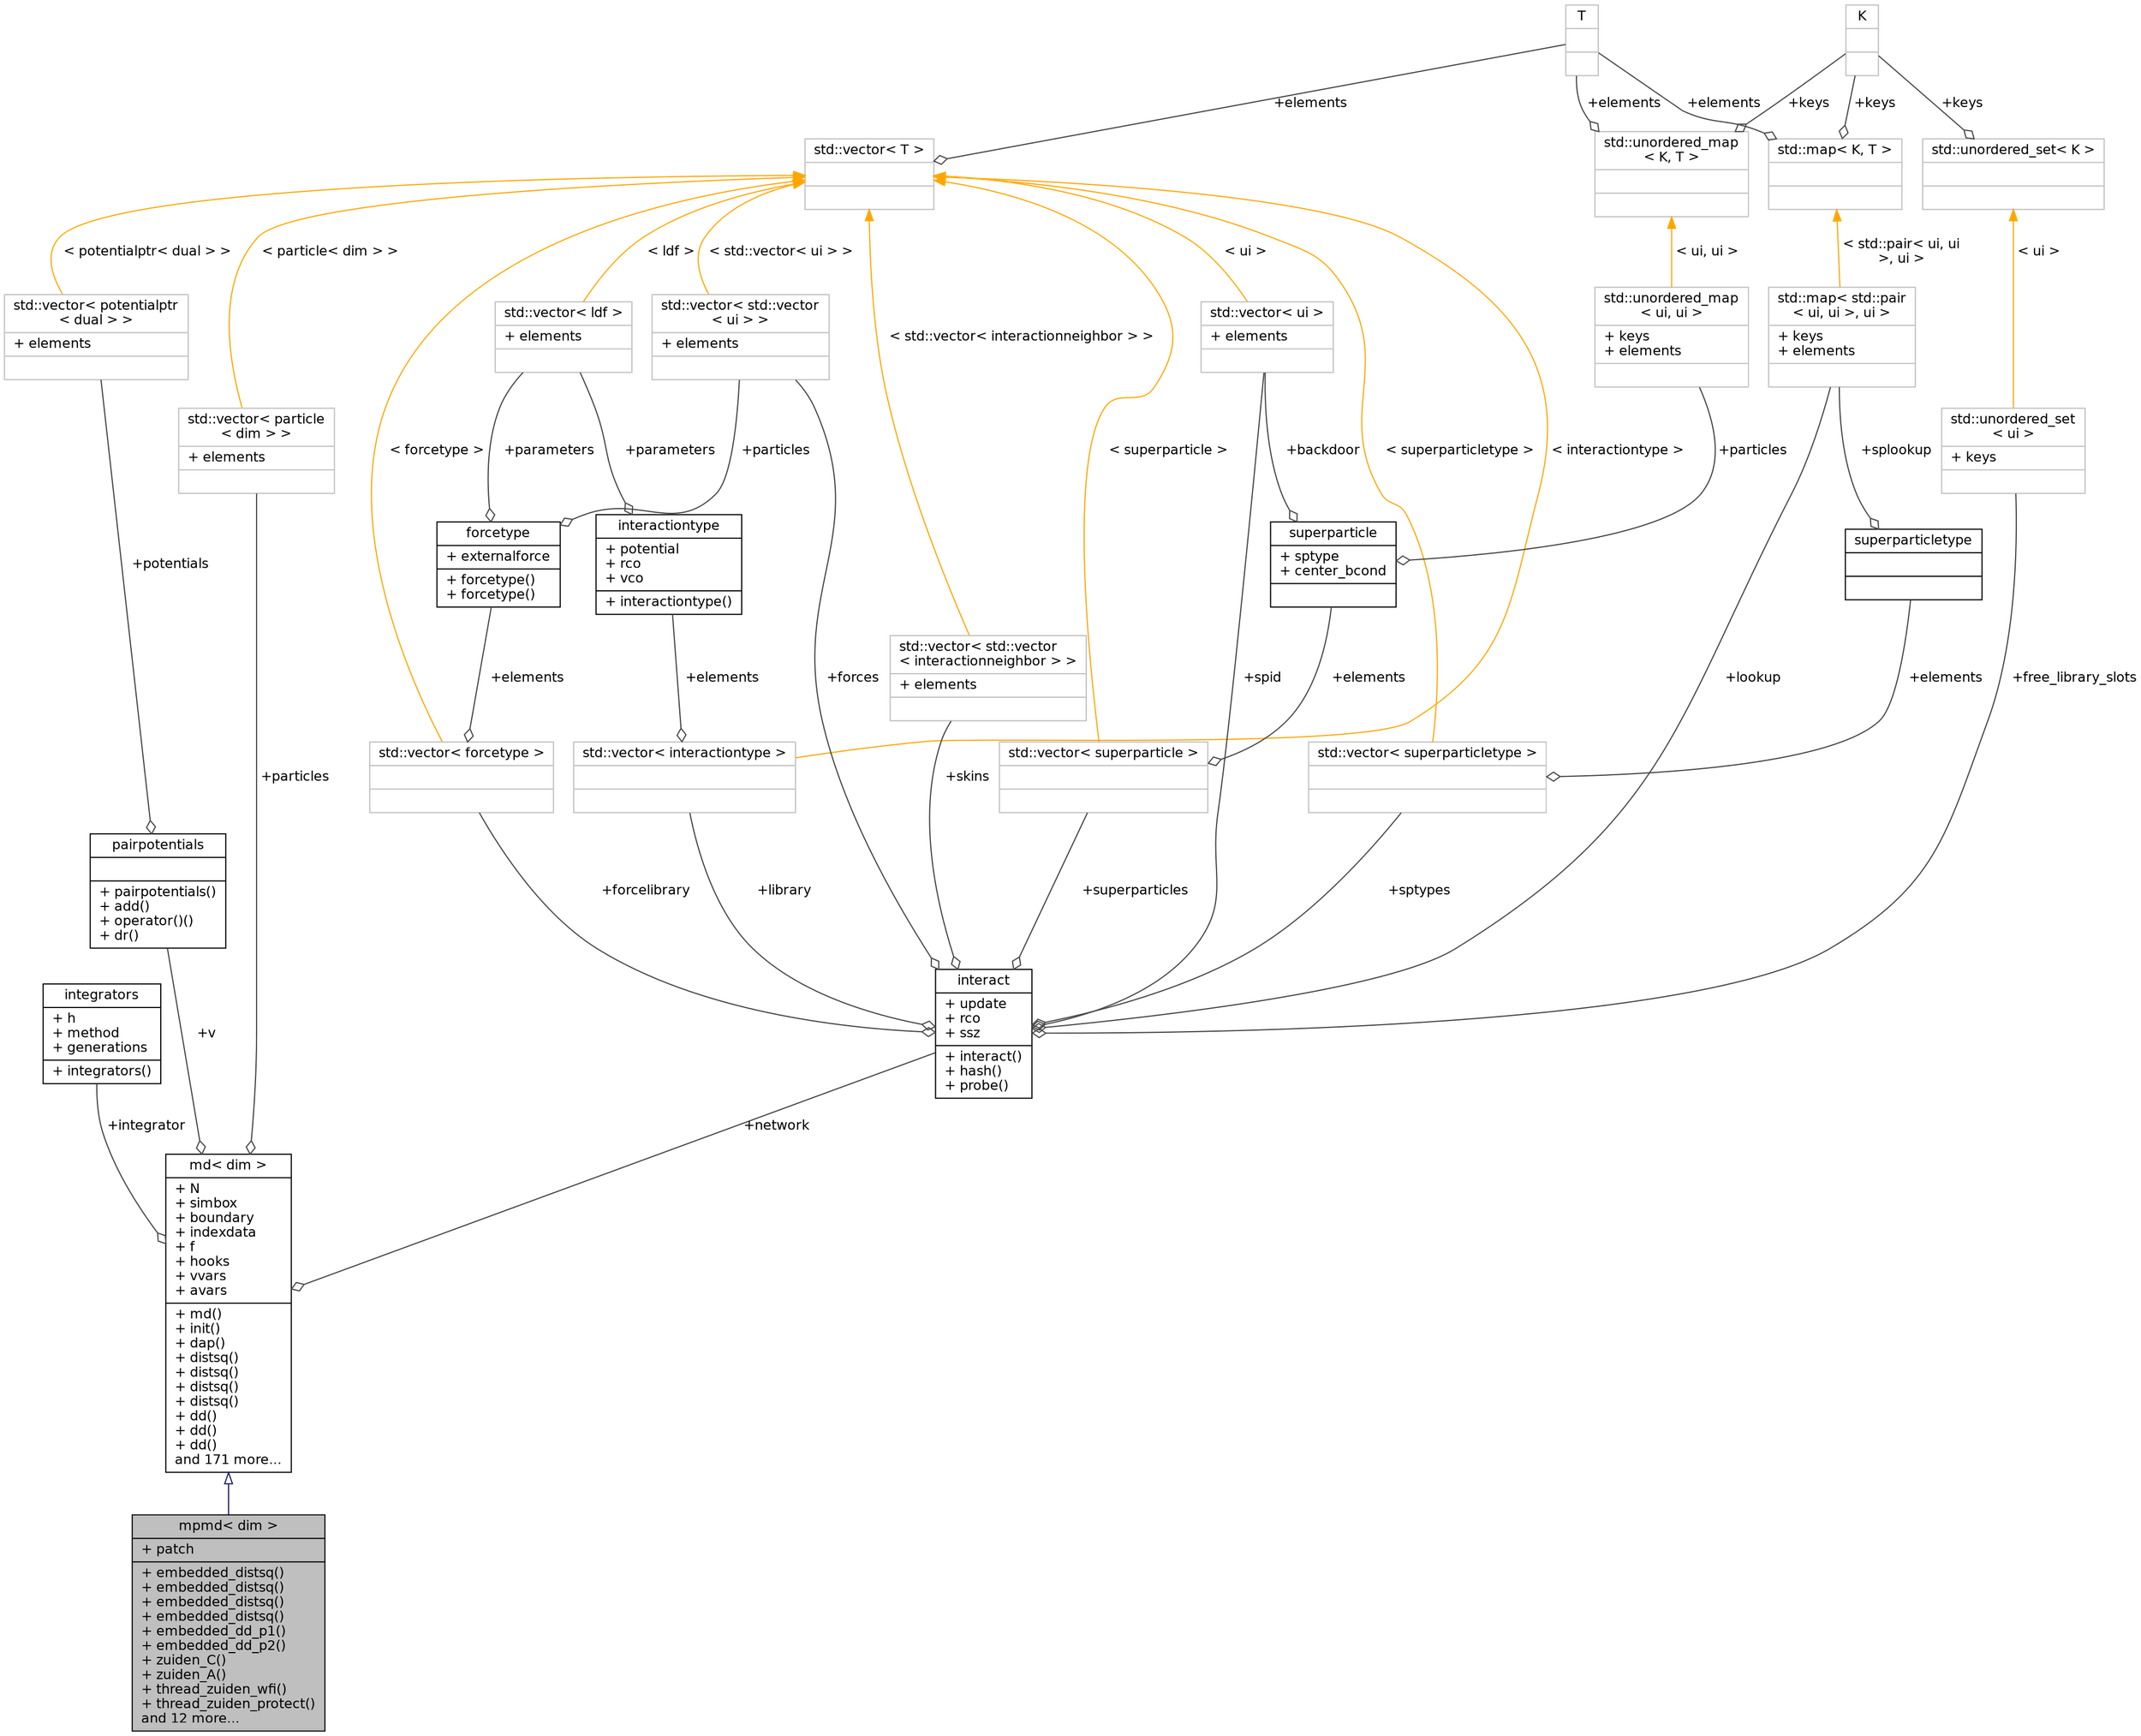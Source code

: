 digraph "mpmd&lt; dim &gt;"
{
 // INTERACTIVE_SVG=YES
 // LATEX_PDF_SIZE
  bgcolor="transparent";
  edge [fontname="Helvetica",fontsize="12",labelfontname="Helvetica",labelfontsize="12"];
  node [fontname="Helvetica",fontsize="12",shape=record];
  Node1 [label="{mpmd\< dim \>\n|+ patch\l|+ embedded_distsq()\l+ embedded_distsq()\l+ embedded_distsq()\l+ embedded_distsq()\l+ embedded_dd_p1()\l+ embedded_dd_p2()\l+ zuiden_C()\l+ zuiden_A()\l+ thread_zuiden_wfi()\l+ thread_zuiden_protect()\land 12 more...\l}",height=0.2,width=0.4,color="black", fillcolor="grey75", style="filled", fontcolor="black",tooltip="This structure takes care of Monge patch molecular dynamics simulations."];
  Node2 -> Node1 [dir="back",color="midnightblue",fontsize="12",style="solid",arrowtail="onormal",fontname="Helvetica"];
  Node2 [label="{md\< dim \>\n|+ N\l+ simbox\l+ boundary\l+ indexdata\l+ f\l+ hooks\l+ vvars\l+ avars\l|+ md()\l+ init()\l+ dap()\l+ distsq()\l+ distsq()\l+ distsq()\l+ distsq()\l+ dd()\l+ dd()\l+ dd()\land 171 more...\l}",height=0.2,width=0.4,color="black",URL="$structmd.html",tooltip="This structure defines the molecular dynamics simulation."];
  Node3 -> Node2 [color="grey25",fontsize="12",style="solid",label=" +integrator" ,arrowhead="odiamond",fontname="Helvetica"];
  Node3 [label="{integrators\n|+ h\l+ method\l+ generations\l|+ integrators()\l}",height=0.2,width=0.4,color="black",URL="$structintegrators.html",tooltip="This structure defines and saves integration metadata."];
  Node4 -> Node2 [color="grey25",fontsize="12",style="solid",label=" +v" ,arrowhead="odiamond",fontname="Helvetica"];
  Node4 [label="{pairpotentials\n||+ pairpotentials()\l+ add()\l+ operator()()\l+ dr()\l}",height=0.2,width=0.4,color="black",URL="$structpairpotentials.html",tooltip="This structure takes care of pair potentials (who live outside of the class)"];
  Node5 -> Node4 [color="grey25",fontsize="12",style="solid",label=" +potentials" ,arrowhead="odiamond",fontname="Helvetica"];
  Node5 [label="{std::vector\< potentialptr\l\< dual \> \>\n|+ elements\l|}",height=0.2,width=0.4,color="grey75",tooltip=" "];
  Node6 -> Node5 [dir="back",color="orange",fontsize="12",style="solid",label=" \< potentialptr\< dual \> \>" ,fontname="Helvetica"];
  Node6 [label="{std::vector\< T \>\n||}",height=0.2,width=0.4,color="grey75",tooltip="STL class."];
  Node7 -> Node6 [color="grey25",fontsize="12",style="solid",label=" +elements" ,arrowhead="odiamond",fontname="Helvetica"];
  Node7 [label="{T\n||}",height=0.2,width=0.4,color="grey75",tooltip=" "];
  Node8 -> Node2 [color="grey25",fontsize="12",style="solid",label=" +particles" ,arrowhead="odiamond",fontname="Helvetica"];
  Node8 [label="{std::vector\< particle\l\< dim \> \>\n|+ elements\l|}",height=0.2,width=0.4,color="grey75",tooltip=" "];
  Node6 -> Node8 [dir="back",color="orange",fontsize="12",style="solid",label=" \< particle\< dim \> \>" ,fontname="Helvetica"];
  Node9 -> Node2 [color="grey25",fontsize="12",style="solid",label=" +network" ,arrowhead="odiamond",fontname="Helvetica"];
  Node9 [label="{interact\n|+ update\l+ rco\l+ ssz\l|+ interact()\l+ hash()\l+ probe()\l}",height=0.2,width=0.4,color="black",URL="$structinteract.html",tooltip="This structure stores all interactions and their types."];
  Node10 -> Node9 [color="grey25",fontsize="12",style="solid",label=" +forcelibrary" ,arrowhead="odiamond",fontname="Helvetica"];
  Node10 [label="{std::vector\< forcetype \>\n||}",height=0.2,width=0.4,color="grey75",tooltip=" "];
  Node11 -> Node10 [color="grey25",fontsize="12",style="solid",label=" +elements" ,arrowhead="odiamond",fontname="Helvetica"];
  Node11 [label="{forcetype\n|+ externalforce\l|+ forcetype()\l+ forcetype()\l}",height=0.2,width=0.4,color="black",URL="$structforcetype.html",tooltip="This structure saves the external force functions and calculates them."];
  Node12 -> Node11 [color="grey25",fontsize="12",style="solid",label=" +parameters" ,arrowhead="odiamond",fontname="Helvetica"];
  Node12 [label="{std::vector\< ldf \>\n|+ elements\l|}",height=0.2,width=0.4,color="grey75",tooltip=" "];
  Node6 -> Node12 [dir="back",color="orange",fontsize="12",style="solid",label=" \< ldf \>" ,fontname="Helvetica"];
  Node13 -> Node11 [color="grey25",fontsize="12",style="solid",label=" +particles" ,arrowhead="odiamond",fontname="Helvetica"];
  Node13 [label="{std::vector\< std::vector\l\< ui \> \>\n|+ elements\l|}",height=0.2,width=0.4,color="grey75",tooltip=" "];
  Node6 -> Node13 [dir="back",color="orange",fontsize="12",style="solid",label=" \< std::vector\< ui \> \>" ,fontname="Helvetica"];
  Node6 -> Node10 [dir="back",color="orange",fontsize="12",style="solid",label=" \< forcetype \>" ,fontname="Helvetica"];
  Node14 -> Node9 [color="grey25",fontsize="12",style="solid",label=" +skins" ,arrowhead="odiamond",fontname="Helvetica"];
  Node14 [label="{std::vector\< std::vector\l\< interactionneighbor \> \>\n|+ elements\l|}",height=0.2,width=0.4,color="grey75",tooltip=" "];
  Node6 -> Node14 [dir="back",color="orange",fontsize="12",style="solid",label=" \< std::vector\< interactionneighbor \> \>" ,fontname="Helvetica"];
  Node15 -> Node9 [color="grey25",fontsize="12",style="solid",label=" +superparticles" ,arrowhead="odiamond",fontname="Helvetica"];
  Node15 [label="{std::vector\< superparticle \>\n||}",height=0.2,width=0.4,color="grey75",tooltip=" "];
  Node16 -> Node15 [color="grey25",fontsize="12",style="solid",label=" +elements" ,arrowhead="odiamond",fontname="Helvetica"];
  Node16 [label="{superparticle\n|+ sptype\l+ center_bcond\l|}",height=0.2,width=0.4,color="black",URL="$structsuperparticle.html",tooltip="This structure introduces \"super_particles\" i.e. particles that consist of (sub_)particles."];
  Node17 -> Node16 [color="grey25",fontsize="12",style="solid",label=" +backdoor" ,arrowhead="odiamond",fontname="Helvetica"];
  Node17 [label="{std::vector\< ui \>\n|+ elements\l|}",height=0.2,width=0.4,color="grey75",tooltip=" "];
  Node6 -> Node17 [dir="back",color="orange",fontsize="12",style="solid",label=" \< ui \>" ,fontname="Helvetica"];
  Node18 -> Node16 [color="grey25",fontsize="12",style="solid",label=" +particles" ,arrowhead="odiamond",fontname="Helvetica"];
  Node18 [label="{std::unordered_map\l\< ui, ui \>\n|+ keys\l+ elements\l|}",height=0.2,width=0.4,color="grey75",tooltip=" "];
  Node19 -> Node18 [dir="back",color="orange",fontsize="12",style="solid",label=" \< ui, ui \>" ,fontname="Helvetica"];
  Node19 [label="{std::unordered_map\l\< K, T \>\n||}",height=0.2,width=0.4,color="grey75",tooltip="STL class."];
  Node20 -> Node19 [color="grey25",fontsize="12",style="solid",label=" +keys" ,arrowhead="odiamond",fontname="Helvetica"];
  Node20 [label="{K\n||}",height=0.2,width=0.4,color="grey75",tooltip=" "];
  Node7 -> Node19 [color="grey25",fontsize="12",style="solid",label=" +elements" ,arrowhead="odiamond",fontname="Helvetica"];
  Node6 -> Node15 [dir="back",color="orange",fontsize="12",style="solid",label=" \< superparticle \>" ,fontname="Helvetica"];
  Node17 -> Node9 [color="grey25",fontsize="12",style="solid",label=" +spid" ,arrowhead="odiamond",fontname="Helvetica"];
  Node21 -> Node9 [color="grey25",fontsize="12",style="solid",label=" +free_library_slots" ,arrowhead="odiamond",fontname="Helvetica"];
  Node21 [label="{std::unordered_set\l\< ui \>\n|+ keys\l|}",height=0.2,width=0.4,color="grey75",tooltip=" "];
  Node22 -> Node21 [dir="back",color="orange",fontsize="12",style="solid",label=" \< ui \>" ,fontname="Helvetica"];
  Node22 [label="{std::unordered_set\< K \>\n||}",height=0.2,width=0.4,color="grey75",tooltip="STL class."];
  Node20 -> Node22 [color="grey25",fontsize="12",style="solid",label=" +keys" ,arrowhead="odiamond",fontname="Helvetica"];
  Node23 -> Node9 [color="grey25",fontsize="12",style="solid",label=" +sptypes" ,arrowhead="odiamond",fontname="Helvetica"];
  Node23 [label="{std::vector\< superparticletype \>\n||}",height=0.2,width=0.4,color="grey75",tooltip=" "];
  Node24 -> Node23 [color="grey25",fontsize="12",style="solid",label=" +elements" ,arrowhead="odiamond",fontname="Helvetica"];
  Node24 [label="{superparticletype\n||}",height=0.2,width=0.4,color="black",URL="$structsuperparticletype.html",tooltip="This structure caries a lookup device for a specific super particle type."];
  Node25 -> Node24 [color="grey25",fontsize="12",style="solid",label=" +splookup" ,arrowhead="odiamond",fontname="Helvetica"];
  Node25 [label="{std::map\< std::pair\l\< ui, ui \>, ui \>\n|+ keys\l+ elements\l|}",height=0.2,width=0.4,color="grey75",tooltip=" "];
  Node26 -> Node25 [dir="back",color="orange",fontsize="12",style="solid",label=" \< std::pair\< ui, ui\l \>, ui \>" ,fontname="Helvetica"];
  Node26 [label="{std::map\< K, T \>\n||}",height=0.2,width=0.4,color="grey75",tooltip="STL class."];
  Node20 -> Node26 [color="grey25",fontsize="12",style="solid",label=" +keys" ,arrowhead="odiamond",fontname="Helvetica"];
  Node7 -> Node26 [color="grey25",fontsize="12",style="solid",label=" +elements" ,arrowhead="odiamond",fontname="Helvetica"];
  Node6 -> Node23 [dir="back",color="orange",fontsize="12",style="solid",label=" \< superparticletype \>" ,fontname="Helvetica"];
  Node27 -> Node9 [color="grey25",fontsize="12",style="solid",label=" +library" ,arrowhead="odiamond",fontname="Helvetica"];
  Node27 [label="{std::vector\< interactiontype \>\n||}",height=0.2,width=0.4,color="grey75",tooltip=" "];
  Node28 -> Node27 [color="grey25",fontsize="12",style="solid",label=" +elements" ,arrowhead="odiamond",fontname="Helvetica"];
  Node28 [label="{interactiontype\n|+ potential\l+ rco\l+ vco\l|+ interactiontype()\l}",height=0.2,width=0.4,color="black",URL="$structinteractiontype.html",tooltip="This structure saves the particle type interactions and calculates the the potentials."];
  Node12 -> Node28 [color="grey25",fontsize="12",style="solid",label=" +parameters" ,arrowhead="odiamond",fontname="Helvetica"];
  Node6 -> Node27 [dir="back",color="orange",fontsize="12",style="solid",label=" \< interactiontype \>" ,fontname="Helvetica"];
  Node25 -> Node9 [color="grey25",fontsize="12",style="solid",label=" +lookup" ,arrowhead="odiamond",fontname="Helvetica"];
  Node13 -> Node9 [color="grey25",fontsize="12",style="solid",label=" +forces" ,arrowhead="odiamond",fontname="Helvetica"];
}
